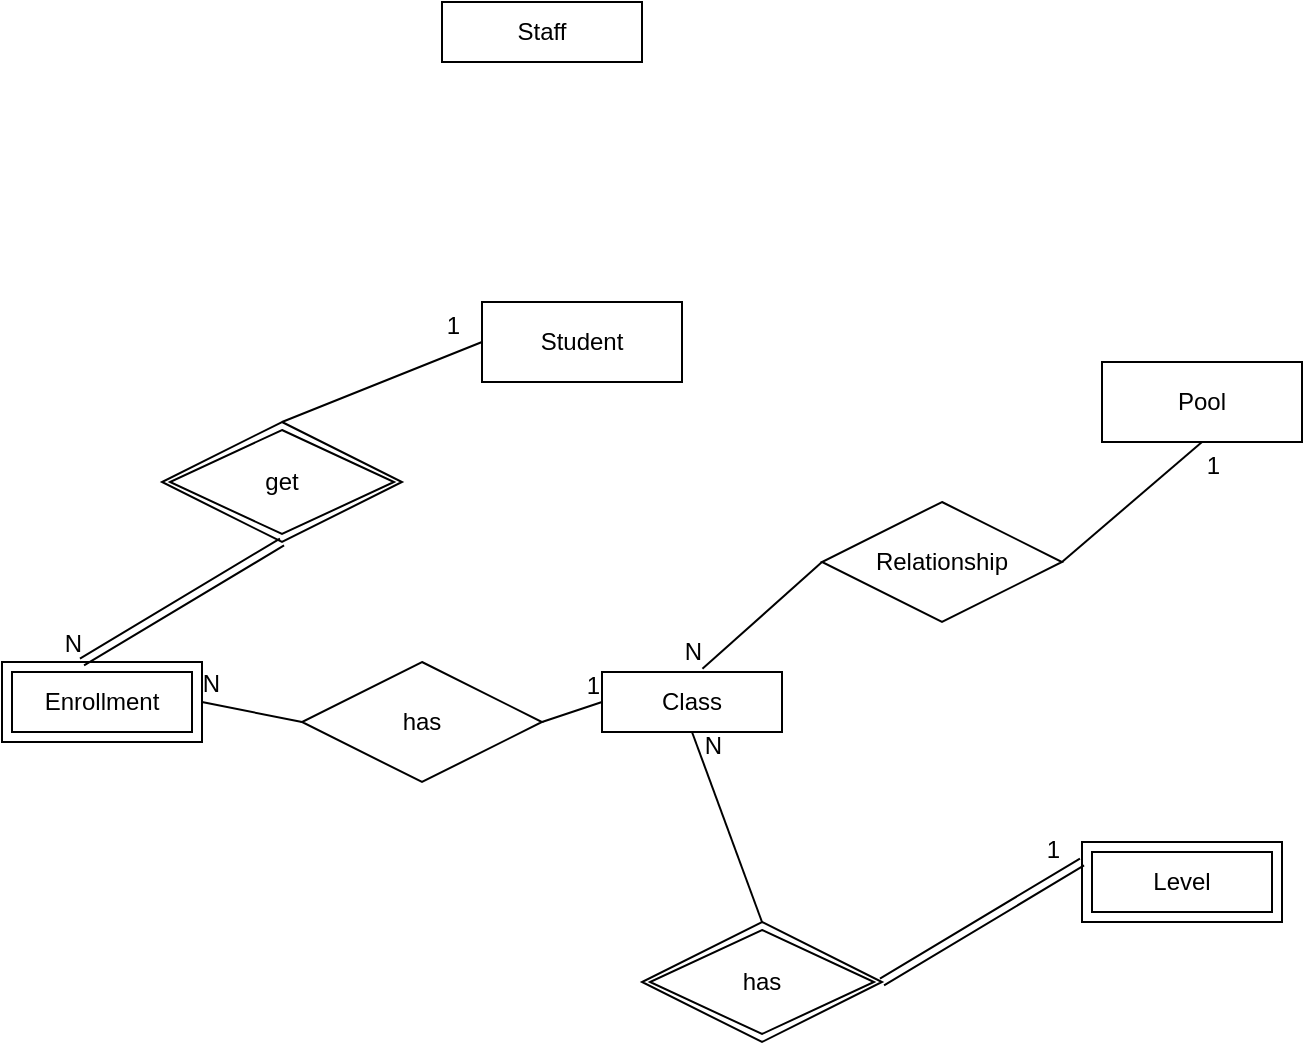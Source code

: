 <mxfile version="15.7.3" type="github">
  <diagram id="IuRK4OOVFnM3gcbih9Tb" name="Page-1">
    <mxGraphModel dx="317" dy="194" grid="1" gridSize="10" guides="1" tooltips="1" connect="1" arrows="1" fold="1" page="1" pageScale="1" pageWidth="850" pageHeight="1100" math="0" shadow="0">
      <root>
        <mxCell id="0" />
        <mxCell id="1" parent="0" />
        <mxCell id="EqGL3WKhdZ_vhaVdY7gF-1" value="Class" style="rounded=0;whiteSpace=wrap;html=1;" vertex="1" parent="1">
          <mxGeometry x="390" y="575" width="90" height="30" as="geometry" />
        </mxCell>
        <mxCell id="EqGL3WKhdZ_vhaVdY7gF-3" value="Pool" style="rounded=0;whiteSpace=wrap;html=1;" vertex="1" parent="1">
          <mxGeometry x="640" y="420" width="100" height="40" as="geometry" />
        </mxCell>
        <mxCell id="EqGL3WKhdZ_vhaVdY7gF-4" value="Staff" style="rounded=0;whiteSpace=wrap;html=1;" vertex="1" parent="1">
          <mxGeometry x="310" y="240" width="100" height="30" as="geometry" />
        </mxCell>
        <mxCell id="EqGL3WKhdZ_vhaVdY7gF-6" value="Student" style="rounded=0;whiteSpace=wrap;html=1;" vertex="1" parent="1">
          <mxGeometry x="330" y="390" width="100" height="40" as="geometry" />
        </mxCell>
        <mxCell id="EqGL3WKhdZ_vhaVdY7gF-7" value="Enrollment" style="shape=ext;margin=3;double=1;whiteSpace=wrap;html=1;align=center;" vertex="1" parent="1">
          <mxGeometry x="90" y="570" width="100" height="40" as="geometry" />
        </mxCell>
        <mxCell id="EqGL3WKhdZ_vhaVdY7gF-8" value="Level" style="shape=ext;margin=3;double=1;whiteSpace=wrap;html=1;align=center;" vertex="1" parent="1">
          <mxGeometry x="630" y="660" width="100" height="40" as="geometry" />
        </mxCell>
        <mxCell id="EqGL3WKhdZ_vhaVdY7gF-10" value="has" style="shape=rhombus;double=1;perimeter=rhombusPerimeter;whiteSpace=wrap;html=1;align=center;" vertex="1" parent="1">
          <mxGeometry x="410" y="700" width="120" height="60" as="geometry" />
        </mxCell>
        <mxCell id="EqGL3WKhdZ_vhaVdY7gF-11" value="get" style="shape=rhombus;double=1;perimeter=rhombusPerimeter;whiteSpace=wrap;html=1;align=center;" vertex="1" parent="1">
          <mxGeometry x="170" y="450" width="120" height="60" as="geometry" />
        </mxCell>
        <mxCell id="EqGL3WKhdZ_vhaVdY7gF-16" value="" style="shape=link;html=1;rounded=0;endArrow=none;endFill=0;entryX=0;entryY=0.25;entryDx=0;entryDy=0;exitX=1;exitY=0.5;exitDx=0;exitDy=0;" edge="1" parent="1" source="EqGL3WKhdZ_vhaVdY7gF-10" target="EqGL3WKhdZ_vhaVdY7gF-8">
          <mxGeometry relative="1" as="geometry">
            <mxPoint x="629.8" y="440" as="sourcePoint" />
            <mxPoint x="630" y="508" as="targetPoint" />
          </mxGeometry>
        </mxCell>
        <mxCell id="EqGL3WKhdZ_vhaVdY7gF-17" value="1" style="resizable=0;html=1;align=right;verticalAlign=bottom;" connectable="0" vertex="1" parent="EqGL3WKhdZ_vhaVdY7gF-16">
          <mxGeometry x="1" relative="1" as="geometry">
            <mxPoint x="-10" y="2" as="offset" />
          </mxGeometry>
        </mxCell>
        <mxCell id="EqGL3WKhdZ_vhaVdY7gF-18" value="" style="shape=link;html=1;rounded=0;endArrow=none;endFill=0;entryX=0.4;entryY=0;entryDx=0;entryDy=0;entryPerimeter=0;exitX=0.5;exitY=1;exitDx=0;exitDy=0;" edge="1" parent="1" source="EqGL3WKhdZ_vhaVdY7gF-11" target="EqGL3WKhdZ_vhaVdY7gF-7">
          <mxGeometry relative="1" as="geometry">
            <mxPoint x="130" y="500" as="sourcePoint" />
            <mxPoint x="290" y="500" as="targetPoint" />
          </mxGeometry>
        </mxCell>
        <mxCell id="EqGL3WKhdZ_vhaVdY7gF-19" value="N" style="resizable=0;html=1;align=right;verticalAlign=bottom;" connectable="0" vertex="1" parent="EqGL3WKhdZ_vhaVdY7gF-18">
          <mxGeometry x="1" relative="1" as="geometry" />
        </mxCell>
        <mxCell id="EqGL3WKhdZ_vhaVdY7gF-20" value="" style="endArrow=none;html=1;rounded=0;entryX=0;entryY=0.5;entryDx=0;entryDy=0;exitX=0.5;exitY=0;exitDx=0;exitDy=0;" edge="1" parent="1" source="EqGL3WKhdZ_vhaVdY7gF-11" target="EqGL3WKhdZ_vhaVdY7gF-6">
          <mxGeometry relative="1" as="geometry">
            <mxPoint x="280" y="450" as="sourcePoint" />
            <mxPoint x="440" y="450" as="targetPoint" />
          </mxGeometry>
        </mxCell>
        <mxCell id="EqGL3WKhdZ_vhaVdY7gF-21" value="1" style="resizable=0;html=1;align=right;verticalAlign=bottom;" connectable="0" vertex="1" parent="EqGL3WKhdZ_vhaVdY7gF-20">
          <mxGeometry x="1" relative="1" as="geometry">
            <mxPoint x="-10" as="offset" />
          </mxGeometry>
        </mxCell>
        <mxCell id="EqGL3WKhdZ_vhaVdY7gF-22" value="" style="endArrow=none;html=1;rounded=0;entryX=0.5;entryY=1;entryDx=0;entryDy=0;exitX=0.5;exitY=0;exitDx=0;exitDy=0;" edge="1" parent="1" source="EqGL3WKhdZ_vhaVdY7gF-10" target="EqGL3WKhdZ_vhaVdY7gF-1">
          <mxGeometry relative="1" as="geometry">
            <mxPoint x="600" y="440" as="sourcePoint" />
            <mxPoint x="760" y="440" as="targetPoint" />
          </mxGeometry>
        </mxCell>
        <mxCell id="EqGL3WKhdZ_vhaVdY7gF-23" value="N" style="resizable=0;html=1;align=right;verticalAlign=bottom;" connectable="0" vertex="1" parent="EqGL3WKhdZ_vhaVdY7gF-22">
          <mxGeometry x="1" relative="1" as="geometry">
            <mxPoint x="15" y="15" as="offset" />
          </mxGeometry>
        </mxCell>
        <mxCell id="EqGL3WKhdZ_vhaVdY7gF-27" value="has" style="shape=rhombus;perimeter=rhombusPerimeter;whiteSpace=wrap;html=1;align=center;" vertex="1" parent="1">
          <mxGeometry x="240" y="570" width="120" height="60" as="geometry" />
        </mxCell>
        <mxCell id="EqGL3WKhdZ_vhaVdY7gF-28" value="" style="endArrow=none;html=1;rounded=0;entryX=0;entryY=0.5;entryDx=0;entryDy=0;exitX=1;exitY=0.5;exitDx=0;exitDy=0;" edge="1" parent="1" source="EqGL3WKhdZ_vhaVdY7gF-27" target="EqGL3WKhdZ_vhaVdY7gF-1">
          <mxGeometry relative="1" as="geometry">
            <mxPoint x="330" y="620" as="sourcePoint" />
            <mxPoint x="490" y="620" as="targetPoint" />
          </mxGeometry>
        </mxCell>
        <mxCell id="EqGL3WKhdZ_vhaVdY7gF-29" value="1" style="resizable=0;html=1;align=right;verticalAlign=bottom;" connectable="0" vertex="1" parent="EqGL3WKhdZ_vhaVdY7gF-28">
          <mxGeometry x="1" relative="1" as="geometry" />
        </mxCell>
        <mxCell id="EqGL3WKhdZ_vhaVdY7gF-30" value="" style="endArrow=none;html=1;rounded=0;entryX=1;entryY=0.5;entryDx=0;entryDy=0;" edge="1" parent="1" target="EqGL3WKhdZ_vhaVdY7gF-7">
          <mxGeometry relative="1" as="geometry">
            <mxPoint x="240" y="600" as="sourcePoint" />
            <mxPoint x="490" y="620" as="targetPoint" />
          </mxGeometry>
        </mxCell>
        <mxCell id="EqGL3WKhdZ_vhaVdY7gF-31" value="N" style="resizable=0;html=1;align=right;verticalAlign=bottom;" connectable="0" vertex="1" parent="EqGL3WKhdZ_vhaVdY7gF-30">
          <mxGeometry x="1" relative="1" as="geometry">
            <mxPoint x="10" as="offset" />
          </mxGeometry>
        </mxCell>
        <mxCell id="EqGL3WKhdZ_vhaVdY7gF-32" value="Relationship" style="shape=rhombus;perimeter=rhombusPerimeter;whiteSpace=wrap;html=1;align=center;" vertex="1" parent="1">
          <mxGeometry x="500" y="490" width="120" height="60" as="geometry" />
        </mxCell>
        <mxCell id="EqGL3WKhdZ_vhaVdY7gF-33" value="" style="endArrow=none;html=1;rounded=0;entryX=0.5;entryY=1;entryDx=0;entryDy=0;exitX=1;exitY=0.5;exitDx=0;exitDy=0;" edge="1" parent="1" source="EqGL3WKhdZ_vhaVdY7gF-32" target="EqGL3WKhdZ_vhaVdY7gF-3">
          <mxGeometry relative="1" as="geometry">
            <mxPoint x="480" y="520" as="sourcePoint" />
            <mxPoint x="640" y="520" as="targetPoint" />
          </mxGeometry>
        </mxCell>
        <mxCell id="EqGL3WKhdZ_vhaVdY7gF-34" value="1" style="resizable=0;html=1;align=right;verticalAlign=bottom;" connectable="0" vertex="1" parent="EqGL3WKhdZ_vhaVdY7gF-33">
          <mxGeometry x="1" relative="1" as="geometry">
            <mxPoint x="10" y="20" as="offset" />
          </mxGeometry>
        </mxCell>
        <mxCell id="EqGL3WKhdZ_vhaVdY7gF-35" value="" style="endArrow=none;html=1;rounded=0;exitX=0;exitY=0.5;exitDx=0;exitDy=0;entryX=0.558;entryY=-0.053;entryDx=0;entryDy=0;entryPerimeter=0;" edge="1" parent="1" source="EqGL3WKhdZ_vhaVdY7gF-32" target="EqGL3WKhdZ_vhaVdY7gF-1">
          <mxGeometry relative="1" as="geometry">
            <mxPoint x="480" y="520" as="sourcePoint" />
            <mxPoint x="440" y="570" as="targetPoint" />
          </mxGeometry>
        </mxCell>
        <mxCell id="EqGL3WKhdZ_vhaVdY7gF-36" value="N" style="resizable=0;html=1;align=right;verticalAlign=bottom;" connectable="0" vertex="1" parent="EqGL3WKhdZ_vhaVdY7gF-35">
          <mxGeometry x="1" relative="1" as="geometry" />
        </mxCell>
      </root>
    </mxGraphModel>
  </diagram>
</mxfile>
